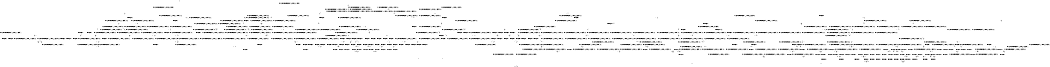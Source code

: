 digraph BCG {
size = "7, 10.5";
center = TRUE;
node [shape = circle];
0 [peripheries = 2];
0 -> 1 [label = "EX !0 !ATOMIC_EXCH_BRANCH (1, +1, TRUE, +1, 1, FALSE) !::"];
0 -> 2 [label = "EX !1 !ATOMIC_EXCH_BRANCH (1, +0, TRUE, +0, 1, TRUE) !::"];
0 -> 3 [label = "EX !2 !ATOMIC_EXCH_BRANCH (1, +1, TRUE, +0, 3, TRUE) !::"];
0 -> 4 [label = "EX !0 !ATOMIC_EXCH_BRANCH (1, +1, TRUE, +1, 1, FALSE) !::"];
2 -> 5 [label = "EX !1 !ATOMIC_EXCH_BRANCH (1, +0, TRUE, +0, 1, TRUE) !:0:1:"];
2 -> 6 [label = "EX !2 !ATOMIC_EXCH_BRANCH (1, +1, TRUE, +0, 3, TRUE) !:0:1:"];
2 -> 7 [label = "EX !0 !ATOMIC_EXCH_BRANCH (1, +1, TRUE, +1, 1, FALSE) !:0:1:"];
2 -> 8 [label = "EX !1 !ATOMIC_EXCH_BRANCH (1, +0, TRUE, +0, 1, TRUE) !:0:1:"];
3 -> 9 [label = "EX !0 !ATOMIC_EXCH_BRANCH (1, +1, TRUE, +1, 1, TRUE) !:0:1:2:"];
3 -> 10 [label = "TERMINATE !2"];
3 -> 11 [label = "EX !1 !ATOMIC_EXCH_BRANCH (1, +0, TRUE, +0, 1, FALSE) !:0:1:2:"];
3 -> 12 [label = "EX !0 !ATOMIC_EXCH_BRANCH (1, +1, TRUE, +1, 1, TRUE) !:0:1:2:"];
4 -> 13 [label = "TERMINATE !0"];
4 -> 14 [label = "TERMINATE !0"];
4 -> 15 [label = "EX !1 !ATOMIC_EXCH_BRANCH (1, +0, TRUE, +0, 1, FALSE) !:0:"];
4 -> 16 [label = "EX !2 !ATOMIC_EXCH_BRANCH (1, +1, TRUE, +0, 3, FALSE) !:0:"];
5 -> 17 [label = "EX !0 !ATOMIC_EXCH_BRANCH (1, +1, TRUE, +1, 1, FALSE) !:0:1:"];
6 -> 18 [label = "EX !1 !ATOMIC_EXCH_BRANCH (1, +0, TRUE, +0, 1, FALSE) !:0:1:2:"];
6 -> 19 [label = "TERMINATE !2"];
6 -> 20 [label = "EX !0 !ATOMIC_EXCH_BRANCH (1, +1, TRUE, +1, 1, TRUE) !:0:1:2:"];
6 -> 11 [label = "EX !1 !ATOMIC_EXCH_BRANCH (1, +0, TRUE, +0, 1, FALSE) !:0:1:2:"];
7 -> 21 [label = "EX !1 !ATOMIC_EXCH_BRANCH (1, +0, TRUE, +0, 1, FALSE) !:0:1:"];
7 -> 22 [label = "TERMINATE !0"];
7 -> 23 [label = "EX !2 !ATOMIC_EXCH_BRANCH (1, +1, TRUE, +0, 3, FALSE) !:0:1:"];
7 -> 24 [label = "EX !1 !ATOMIC_EXCH_BRANCH (1, +0, TRUE, +0, 1, FALSE) !:0:1:"];
8 -> 17 [label = "EX !0 !ATOMIC_EXCH_BRANCH (1, +1, TRUE, +1, 1, FALSE) !:0:1:"];
8 -> 6 [label = "EX !2 !ATOMIC_EXCH_BRANCH (1, +1, TRUE, +0, 3, TRUE) !:0:1:"];
8 -> 7 [label = "EX !0 !ATOMIC_EXCH_BRANCH (1, +1, TRUE, +1, 1, FALSE) !:0:1:"];
8 -> 8 [label = "EX !1 !ATOMIC_EXCH_BRANCH (1, +0, TRUE, +0, 1, TRUE) !:0:1:"];
9 -> 25 [label = "EX !1 !ATOMIC_EXCH_BRANCH (1, +0, TRUE, +0, 1, FALSE) !:0:1:2:"];
10 -> 26 [label = "EX !0 !ATOMIC_EXCH_BRANCH (1, +1, TRUE, +1, 1, TRUE) !:0:1:"];
10 -> 27 [label = "EX !1 !ATOMIC_EXCH_BRANCH (1, +0, TRUE, +0, 1, FALSE) !:0:1:"];
10 -> 28 [label = "EX !0 !ATOMIC_EXCH_BRANCH (1, +1, TRUE, +1, 1, TRUE) !:0:1:"];
11 -> 29 [label = "EX !0 !ATOMIC_EXCH_BRANCH (1, +1, TRUE, +1, 1, FALSE) !:0:1:2:"];
11 -> 30 [label = "TERMINATE !1"];
11 -> 31 [label = "TERMINATE !2"];
11 -> 32 [label = "EX !0 !ATOMIC_EXCH_BRANCH (1, +1, TRUE, +1, 1, FALSE) !:0:1:2:"];
12 -> 25 [label = "EX !1 !ATOMIC_EXCH_BRANCH (1, +0, TRUE, +0, 1, FALSE) !:0:1:2:"];
12 -> 33 [label = "TERMINATE !2"];
12 -> 34 [label = "EX !1 !ATOMIC_EXCH_BRANCH (1, +0, TRUE, +0, 1, FALSE) !:0:1:2:"];
12 -> 12 [label = "EX !0 !ATOMIC_EXCH_BRANCH (1, +1, TRUE, +1, 1, TRUE) !:0:1:2:"];
13 -> 1 [label = "EX !2 !ATOMIC_EXCH_BRANCH (1, +1, TRUE, +0, 3, FALSE) !::"];
14 -> 1 [label = "EX !2 !ATOMIC_EXCH_BRANCH (1, +1, TRUE, +0, 3, FALSE) !::"];
14 -> 35 [label = "EX !1 !ATOMIC_EXCH_BRANCH (1, +0, TRUE, +0, 1, FALSE) !::"];
14 -> 36 [label = "EX !2 !ATOMIC_EXCH_BRANCH (1, +1, TRUE, +0, 3, FALSE) !::"];
15 -> 37 [label = "TERMINATE !0"];
15 -> 38 [label = "TERMINATE !1"];
15 -> 39 [label = "TERMINATE !0"];
15 -> 40 [label = "EX !2 !ATOMIC_EXCH_BRANCH (1, +1, TRUE, +0, 3, TRUE) !:0:1:"];
16 -> 41 [label = "EX !2 !ATOMIC_EXCH_BRANCH (1, +0, TRUE, +1, 1, TRUE) !:0:1:2:"];
16 -> 42 [label = "TERMINATE !0"];
16 -> 43 [label = "EX !1 !ATOMIC_EXCH_BRANCH (1, +0, TRUE, +0, 1, FALSE) !:0:1:2:"];
16 -> 44 [label = "EX !2 !ATOMIC_EXCH_BRANCH (1, +0, TRUE, +1, 1, TRUE) !:0:1:2:"];
17 -> 21 [label = "EX !1 !ATOMIC_EXCH_BRANCH (1, +0, TRUE, +0, 1, FALSE) !:0:1:"];
18 -> 29 [label = "EX !0 !ATOMIC_EXCH_BRANCH (1, +1, TRUE, +1, 1, FALSE) !:0:1:2:"];
19 -> 45 [label = "EX !1 !ATOMIC_EXCH_BRANCH (1, +0, TRUE, +0, 1, FALSE) !:0:1:"];
19 -> 46 [label = "EX !0 !ATOMIC_EXCH_BRANCH (1, +1, TRUE, +1, 1, TRUE) !:0:1:"];
19 -> 27 [label = "EX !1 !ATOMIC_EXCH_BRANCH (1, +0, TRUE, +0, 1, FALSE) !:0:1:"];
20 -> 25 [label = "EX !1 !ATOMIC_EXCH_BRANCH (1, +0, TRUE, +0, 1, FALSE) !:0:1:2:"];
20 -> 47 [label = "TERMINATE !2"];
20 -> 34 [label = "EX !1 !ATOMIC_EXCH_BRANCH (1, +0, TRUE, +0, 1, FALSE) !:0:1:2:"];
20 -> 20 [label = "EX !0 !ATOMIC_EXCH_BRANCH (1, +1, TRUE, +1, 1, TRUE) !:0:1:2:"];
21 -> 37 [label = "TERMINATE !0"];
22 -> 48 [label = "EX !1 !ATOMIC_EXCH_BRANCH (1, +0, TRUE, +0, 1, FALSE) !:1:"];
22 -> 49 [label = "EX !2 !ATOMIC_EXCH_BRANCH (1, +1, TRUE, +0, 3, FALSE) !:1:"];
22 -> 50 [label = "EX !1 !ATOMIC_EXCH_BRANCH (1, +0, TRUE, +0, 1, FALSE) !:1:"];
23 -> 51 [label = "EX !1 !ATOMIC_EXCH_BRANCH (1, +0, TRUE, +0, 1, FALSE) !:0:1:2:"];
23 -> 52 [label = "TERMINATE !0"];
23 -> 53 [label = "EX !2 !ATOMIC_EXCH_BRANCH (1, +0, TRUE, +1, 1, TRUE) !:0:1:2:"];
23 -> 43 [label = "EX !1 !ATOMIC_EXCH_BRANCH (1, +0, TRUE, +0, 1, FALSE) !:0:1:2:"];
24 -> 37 [label = "TERMINATE !0"];
24 -> 38 [label = "TERMINATE !1"];
24 -> 39 [label = "TERMINATE !0"];
24 -> 40 [label = "EX !2 !ATOMIC_EXCH_BRANCH (1, +1, TRUE, +0, 3, TRUE) !:0:1:"];
25 -> 29 [label = "EX !0 !ATOMIC_EXCH_BRANCH (1, +1, TRUE, +1, 1, FALSE) !:0:1:2:"];
26 -> 54 [label = "EX !1 !ATOMIC_EXCH_BRANCH (1, +0, TRUE, +0, 1, FALSE) !:0:1:"];
27 -> 55 [label = "EX !0 !ATOMIC_EXCH_BRANCH (1, +1, TRUE, +1, 1, FALSE) !:0:1:"];
27 -> 56 [label = "TERMINATE !1"];
27 -> 57 [label = "EX !0 !ATOMIC_EXCH_BRANCH (1, +1, TRUE, +1, 1, FALSE) !:0:1:"];
28 -> 54 [label = "EX !1 !ATOMIC_EXCH_BRANCH (1, +0, TRUE, +0, 1, FALSE) !:0:1:"];
28 -> 58 [label = "EX !1 !ATOMIC_EXCH_BRANCH (1, +0, TRUE, +0, 1, FALSE) !:0:1:"];
28 -> 28 [label = "EX !0 !ATOMIC_EXCH_BRANCH (1, +1, TRUE, +1, 1, TRUE) !:0:1:"];
29 -> 59 [label = "TERMINATE !0"];
30 -> 60 [label = "EX !0 !ATOMIC_EXCH_BRANCH (1, +1, TRUE, +1, 1, FALSE) !:0:2:"];
30 -> 56 [label = "TERMINATE !2"];
30 -> 61 [label = "EX !0 !ATOMIC_EXCH_BRANCH (1, +1, TRUE, +1, 1, FALSE) !:0:2:"];
31 -> 55 [label = "EX !0 !ATOMIC_EXCH_BRANCH (1, +1, TRUE, +1, 1, FALSE) !:0:1:"];
31 -> 56 [label = "TERMINATE !1"];
31 -> 57 [label = "EX !0 !ATOMIC_EXCH_BRANCH (1, +1, TRUE, +1, 1, FALSE) !:0:1:"];
32 -> 59 [label = "TERMINATE !0"];
32 -> 62 [label = "TERMINATE !1"];
32 -> 63 [label = "TERMINATE !2"];
32 -> 64 [label = "TERMINATE !0"];
33 -> 26 [label = "EX !0 !ATOMIC_EXCH_BRANCH (1, +1, TRUE, +1, 1, TRUE) !:0:1:"];
33 -> 58 [label = "EX !1 !ATOMIC_EXCH_BRANCH (1, +0, TRUE, +0, 1, FALSE) !:0:1:"];
33 -> 28 [label = "EX !0 !ATOMIC_EXCH_BRANCH (1, +1, TRUE, +1, 1, TRUE) !:0:1:"];
34 -> 29 [label = "EX !0 !ATOMIC_EXCH_BRANCH (1, +1, TRUE, +1, 1, FALSE) !:0:1:2:"];
34 -> 65 [label = "TERMINATE !1"];
34 -> 66 [label = "TERMINATE !2"];
34 -> 32 [label = "EX !0 !ATOMIC_EXCH_BRANCH (1, +1, TRUE, +1, 1, FALSE) !:0:1:2:"];
35 -> 67 [label = "TERMINATE !1"];
35 -> 68 [label = "TERMINATE !1"];
35 -> 69 [label = "EX !2 !ATOMIC_EXCH_BRANCH (1, +1, TRUE, +0, 3, TRUE) !:1:"];
36 -> 70 [label = "EX !2 !ATOMIC_EXCH_BRANCH (1, +0, TRUE, +1, 1, TRUE) !:1:2:"];
36 -> 71 [label = "EX !1 !ATOMIC_EXCH_BRANCH (1, +0, TRUE, +0, 1, FALSE) !:1:2:"];
36 -> 72 [label = "EX !2 !ATOMIC_EXCH_BRANCH (1, +0, TRUE, +1, 1, TRUE) !:1:2:"];
37 -> 67 [label = "TERMINATE !1"];
38 -> 67 [label = "TERMINATE !0"];
38 -> 68 [label = "TERMINATE !0"];
38 -> 73 [label = "EX !2 !ATOMIC_EXCH_BRANCH (1, +1, TRUE, +0, 3, TRUE) !:0:"];
39 -> 67 [label = "TERMINATE !1"];
39 -> 68 [label = "TERMINATE !1"];
39 -> 69 [label = "EX !2 !ATOMIC_EXCH_BRANCH (1, +1, TRUE, +0, 3, TRUE) !:1:"];
40 -> 59 [label = "TERMINATE !0"];
40 -> 62 [label = "TERMINATE !1"];
40 -> 63 [label = "TERMINATE !2"];
40 -> 64 [label = "TERMINATE !0"];
41 -> 74 [label = "EX !2 !ATOMIC_EXCH_BRANCH (1, +1, TRUE, +0, 3, TRUE) !:0:1:2:"];
42 -> 70 [label = "EX !2 !ATOMIC_EXCH_BRANCH (1, +0, TRUE, +1, 1, TRUE) !:1:2:"];
42 -> 71 [label = "EX !1 !ATOMIC_EXCH_BRANCH (1, +0, TRUE, +0, 1, FALSE) !:1:2:"];
42 -> 72 [label = "EX !2 !ATOMIC_EXCH_BRANCH (1, +0, TRUE, +1, 1, TRUE) !:1:2:"];
43 -> 75 [label = "EX !2 !ATOMIC_EXCH_BRANCH (1, +0, TRUE, +1, 1, FALSE) !:0:1:2:"];
43 -> 76 [label = "TERMINATE !1"];
43 -> 77 [label = "TERMINATE !0"];
43 -> 78 [label = "EX !2 !ATOMIC_EXCH_BRANCH (1, +0, TRUE, +1, 1, FALSE) !:0:1:2:"];
44 -> 74 [label = "EX !2 !ATOMIC_EXCH_BRANCH (1, +1, TRUE, +0, 3, TRUE) !:0:1:2:"];
44 -> 79 [label = "TERMINATE !0"];
44 -> 80 [label = "EX !1 !ATOMIC_EXCH_BRANCH (1, +0, TRUE, +0, 1, TRUE) !:0:1:2:"];
44 -> 81 [label = "EX !2 !ATOMIC_EXCH_BRANCH (1, +1, TRUE, +0, 3, TRUE) !:0:1:2:"];
45 -> 55 [label = "EX !0 !ATOMIC_EXCH_BRANCH (1, +1, TRUE, +1, 1, FALSE) !:0:1:"];
46 -> 54 [label = "EX !1 !ATOMIC_EXCH_BRANCH (1, +0, TRUE, +0, 1, FALSE) !:0:1:"];
46 -> 58 [label = "EX !1 !ATOMIC_EXCH_BRANCH (1, +0, TRUE, +0, 1, FALSE) !:0:1:"];
46 -> 46 [label = "EX !0 !ATOMIC_EXCH_BRANCH (1, +1, TRUE, +1, 1, TRUE) !:0:1:"];
47 -> 82 [label = "EX !0 !ATOMIC_EXCH_BRANCH (1, +1, TRUE, +1, 1, TRUE) !:0:1:"];
47 -> 58 [label = "EX !1 !ATOMIC_EXCH_BRANCH (1, +0, TRUE, +0, 1, FALSE) !:0:1:"];
47 -> 46 [label = "EX !0 !ATOMIC_EXCH_BRANCH (1, +1, TRUE, +1, 1, TRUE) !:0:1:"];
48 -> 67 [label = "TERMINATE !1"];
49 -> 83 [label = "EX !1 !ATOMIC_EXCH_BRANCH (1, +0, TRUE, +0, 1, FALSE) !:1:2:"];
49 -> 84 [label = "EX !2 !ATOMIC_EXCH_BRANCH (1, +0, TRUE, +1, 1, TRUE) !:1:2:"];
49 -> 71 [label = "EX !1 !ATOMIC_EXCH_BRANCH (1, +0, TRUE, +0, 1, FALSE) !:1:2:"];
50 -> 67 [label = "TERMINATE !1"];
50 -> 68 [label = "TERMINATE !1"];
50 -> 69 [label = "EX !2 !ATOMIC_EXCH_BRANCH (1, +1, TRUE, +0, 3, TRUE) !:1:"];
51 -> 75 [label = "EX !2 !ATOMIC_EXCH_BRANCH (1, +0, TRUE, +1, 1, FALSE) !:0:1:2:"];
52 -> 83 [label = "EX !1 !ATOMIC_EXCH_BRANCH (1, +0, TRUE, +0, 1, FALSE) !:1:2:"];
52 -> 84 [label = "EX !2 !ATOMIC_EXCH_BRANCH (1, +0, TRUE, +1, 1, TRUE) !:1:2:"];
52 -> 71 [label = "EX !1 !ATOMIC_EXCH_BRANCH (1, +0, TRUE, +0, 1, FALSE) !:1:2:"];
53 -> 85 [label = "EX !1 !ATOMIC_EXCH_BRANCH (1, +0, TRUE, +0, 1, TRUE) !:0:1:2:"];
53 -> 86 [label = "TERMINATE !0"];
53 -> 87 [label = "EX !2 !ATOMIC_EXCH_BRANCH (1, +1, TRUE, +0, 3, TRUE) !:0:1:2:"];
53 -> 80 [label = "EX !1 !ATOMIC_EXCH_BRANCH (1, +0, TRUE, +0, 1, TRUE) !:0:1:2:"];
54 -> 55 [label = "EX !0 !ATOMIC_EXCH_BRANCH (1, +1, TRUE, +1, 1, FALSE) !:0:1:"];
55 -> 88 [label = "TERMINATE !0"];
56 -> 89 [label = "EX !0 !ATOMIC_EXCH_BRANCH (1, +1, TRUE, +1, 1, FALSE) !:0:"];
56 -> 90 [label = "EX !0 !ATOMIC_EXCH_BRANCH (1, +1, TRUE, +1, 1, FALSE) !:0:"];
57 -> 88 [label = "TERMINATE !0"];
57 -> 91 [label = "TERMINATE !1"];
57 -> 92 [label = "TERMINATE !0"];
58 -> 55 [label = "EX !0 !ATOMIC_EXCH_BRANCH (1, +1, TRUE, +1, 1, FALSE) !:0:1:"];
58 -> 93 [label = "TERMINATE !1"];
58 -> 57 [label = "EX !0 !ATOMIC_EXCH_BRANCH (1, +1, TRUE, +1, 1, FALSE) !:0:1:"];
59 -> 88 [label = "TERMINATE !2"];
60 -> 94 [label = "TERMINATE !0"];
61 -> 94 [label = "TERMINATE !0"];
61 -> 91 [label = "TERMINATE !2"];
61 -> 95 [label = "TERMINATE !0"];
62 -> 94 [label = "TERMINATE !0"];
62 -> 91 [label = "TERMINATE !2"];
62 -> 95 [label = "TERMINATE !0"];
63 -> 88 [label = "TERMINATE !0"];
63 -> 91 [label = "TERMINATE !1"];
63 -> 92 [label = "TERMINATE !0"];
64 -> 88 [label = "TERMINATE !2"];
64 -> 95 [label = "TERMINATE !1"];
64 -> 92 [label = "TERMINATE !2"];
65 -> 60 [label = "EX !0 !ATOMIC_EXCH_BRANCH (1, +1, TRUE, +1, 1, FALSE) !:0:2:"];
65 -> 93 [label = "TERMINATE !2"];
65 -> 61 [label = "EX !0 !ATOMIC_EXCH_BRANCH (1, +1, TRUE, +1, 1, FALSE) !:0:2:"];
66 -> 55 [label = "EX !0 !ATOMIC_EXCH_BRANCH (1, +1, TRUE, +1, 1, FALSE) !:0:1:"];
66 -> 93 [label = "TERMINATE !1"];
66 -> 57 [label = "EX !0 !ATOMIC_EXCH_BRANCH (1, +1, TRUE, +1, 1, FALSE) !:0:1:"];
67 -> 1 [label = "EX !2 !ATOMIC_EXCH_BRANCH (1, +1, TRUE, +0, 3, TRUE) !::"];
68 -> 1 [label = "EX !2 !ATOMIC_EXCH_BRANCH (1, +1, TRUE, +0, 3, TRUE) !::"];
68 -> 96 [label = "EX !2 !ATOMIC_EXCH_BRANCH (1, +1, TRUE, +0, 3, TRUE) !::"];
69 -> 88 [label = "TERMINATE !2"];
69 -> 95 [label = "TERMINATE !1"];
69 -> 92 [label = "TERMINATE !2"];
70 -> 97 [label = "EX !2 !ATOMIC_EXCH_BRANCH (1, +1, TRUE, +0, 3, TRUE) !:1:2:"];
71 -> 98 [label = "EX !2 !ATOMIC_EXCH_BRANCH (1, +0, TRUE, +1, 1, FALSE) !:1:2:"];
71 -> 99 [label = "TERMINATE !1"];
71 -> 100 [label = "EX !2 !ATOMIC_EXCH_BRANCH (1, +0, TRUE, +1, 1, FALSE) !:1:2:"];
72 -> 97 [label = "EX !2 !ATOMIC_EXCH_BRANCH (1, +1, TRUE, +0, 3, TRUE) !:1:2:"];
72 -> 101 [label = "EX !1 !ATOMIC_EXCH_BRANCH (1, +0, TRUE, +0, 1, TRUE) !:1:2:"];
72 -> 102 [label = "EX !2 !ATOMIC_EXCH_BRANCH (1, +1, TRUE, +0, 3, TRUE) !:1:2:"];
73 -> 94 [label = "TERMINATE !0"];
73 -> 91 [label = "TERMINATE !2"];
73 -> 95 [label = "TERMINATE !0"];
74 -> 103 [label = "EX !1 !ATOMIC_EXCH_BRANCH (1, +0, TRUE, +0, 1, FALSE) !:0:1:2:"];
75 -> 104 [label = "TERMINATE !0"];
76 -> 105 [label = "EX !2 !ATOMIC_EXCH_BRANCH (1, +0, TRUE, +1, 1, FALSE) !:0:2:"];
76 -> 99 [label = "TERMINATE !0"];
76 -> 106 [label = "EX !2 !ATOMIC_EXCH_BRANCH (1, +0, TRUE, +1, 1, FALSE) !:0:2:"];
77 -> 98 [label = "EX !2 !ATOMIC_EXCH_BRANCH (1, +0, TRUE, +1, 1, FALSE) !:1:2:"];
77 -> 99 [label = "TERMINATE !1"];
77 -> 100 [label = "EX !2 !ATOMIC_EXCH_BRANCH (1, +0, TRUE, +1, 1, FALSE) !:1:2:"];
78 -> 104 [label = "TERMINATE !0"];
78 -> 107 [label = "TERMINATE !1"];
78 -> 108 [label = "TERMINATE !2"];
78 -> 109 [label = "TERMINATE !0"];
79 -> 97 [label = "EX !2 !ATOMIC_EXCH_BRANCH (1, +1, TRUE, +0, 3, TRUE) !:1:2:"];
79 -> 101 [label = "EX !1 !ATOMIC_EXCH_BRANCH (1, +0, TRUE, +0, 1, TRUE) !:1:2:"];
79 -> 102 [label = "EX !2 !ATOMIC_EXCH_BRANCH (1, +1, TRUE, +0, 3, TRUE) !:1:2:"];
80 -> 110 [label = "EX !2 !ATOMIC_EXCH_BRANCH (1, +1, TRUE, +0, 3, TRUE) !:0:1:2:"];
80 -> 86 [label = "TERMINATE !0"];
80 -> 87 [label = "EX !2 !ATOMIC_EXCH_BRANCH (1, +1, TRUE, +0, 3, TRUE) !:0:1:2:"];
80 -> 80 [label = "EX !1 !ATOMIC_EXCH_BRANCH (1, +0, TRUE, +0, 1, TRUE) !:0:1:2:"];
81 -> 103 [label = "EX !1 !ATOMIC_EXCH_BRANCH (1, +0, TRUE, +0, 1, FALSE) !:0:1:2:"];
81 -> 111 [label = "TERMINATE !2"];
81 -> 112 [label = "TERMINATE !0"];
81 -> 113 [label = "EX !1 !ATOMIC_EXCH_BRANCH (1, +0, TRUE, +0, 1, FALSE) !:0:1:2:"];
82 -> 54 [label = "EX !1 !ATOMIC_EXCH_BRANCH (1, +0, TRUE, +0, 1, FALSE) !:0:1:"];
83 -> 98 [label = "EX !2 !ATOMIC_EXCH_BRANCH (1, +0, TRUE, +1, 1, FALSE) !:1:2:"];
84 -> 114 [label = "EX !1 !ATOMIC_EXCH_BRANCH (1, +0, TRUE, +0, 1, TRUE) !:1:2:"];
84 -> 115 [label = "EX !2 !ATOMIC_EXCH_BRANCH (1, +1, TRUE, +0, 3, TRUE) !:1:2:"];
84 -> 101 [label = "EX !1 !ATOMIC_EXCH_BRANCH (1, +0, TRUE, +0, 1, TRUE) !:1:2:"];
85 -> 110 [label = "EX !2 !ATOMIC_EXCH_BRANCH (1, +1, TRUE, +0, 3, TRUE) !:0:1:2:"];
86 -> 114 [label = "EX !1 !ATOMIC_EXCH_BRANCH (1, +0, TRUE, +0, 1, TRUE) !:1:2:"];
86 -> 115 [label = "EX !2 !ATOMIC_EXCH_BRANCH (1, +1, TRUE, +0, 3, TRUE) !:1:2:"];
86 -> 101 [label = "EX !1 !ATOMIC_EXCH_BRANCH (1, +0, TRUE, +0, 1, TRUE) !:1:2:"];
87 -> 103 [label = "EX !1 !ATOMIC_EXCH_BRANCH (1, +0, TRUE, +0, 1, FALSE) !:0:1:2:"];
87 -> 116 [label = "TERMINATE !2"];
87 -> 117 [label = "TERMINATE !0"];
87 -> 113 [label = "EX !1 !ATOMIC_EXCH_BRANCH (1, +0, TRUE, +0, 1, FALSE) !:0:1:2:"];
88 -> 118 [label = "TERMINATE !1"];
89 -> 118 [label = "TERMINATE !0"];
90 -> 118 [label = "TERMINATE !0"];
90 -> 119 [label = "TERMINATE !0"];
91 -> 118 [label = "TERMINATE !0"];
91 -> 119 [label = "TERMINATE !0"];
92 -> 118 [label = "TERMINATE !1"];
92 -> 119 [label = "TERMINATE !1"];
93 -> 89 [label = "EX !0 !ATOMIC_EXCH_BRANCH (1, +1, TRUE, +1, 1, FALSE) !:0:"];
93 -> 90 [label = "EX !0 !ATOMIC_EXCH_BRANCH (1, +1, TRUE, +1, 1, FALSE) !:0:"];
94 -> 118 [label = "TERMINATE !2"];
95 -> 118 [label = "TERMINATE !2"];
95 -> 119 [label = "TERMINATE !2"];
96 -> 118 [label = "TERMINATE !2"];
96 -> 119 [label = "TERMINATE !2"];
97 -> 120 [label = "EX !1 !ATOMIC_EXCH_BRANCH (1, +0, TRUE, +0, 1, FALSE) !:1:2:"];
98 -> 121 [label = "TERMINATE !2"];
99 -> 122 [label = "EX !2 !ATOMIC_EXCH_BRANCH (1, +0, TRUE, +1, 1, FALSE) !:2:"];
99 -> 123 [label = "EX !2 !ATOMIC_EXCH_BRANCH (1, +0, TRUE, +1, 1, FALSE) !:2:"];
100 -> 121 [label = "TERMINATE !2"];
100 -> 124 [label = "TERMINATE !1"];
100 -> 125 [label = "TERMINATE !2"];
101 -> 126 [label = "EX !2 !ATOMIC_EXCH_BRANCH (1, +1, TRUE, +0, 3, TRUE) !:1:2:"];
101 -> 115 [label = "EX !2 !ATOMIC_EXCH_BRANCH (1, +1, TRUE, +0, 3, TRUE) !:1:2:"];
101 -> 101 [label = "EX !1 !ATOMIC_EXCH_BRANCH (1, +0, TRUE, +0, 1, TRUE) !:1:2:"];
102 -> 120 [label = "EX !1 !ATOMIC_EXCH_BRANCH (1, +0, TRUE, +0, 1, FALSE) !:1:2:"];
102 -> 127 [label = "TERMINATE !2"];
102 -> 128 [label = "EX !1 !ATOMIC_EXCH_BRANCH (1, +0, TRUE, +0, 1, FALSE) !:1:2:"];
103 -> 104 [label = "TERMINATE !0"];
104 -> 121 [label = "TERMINATE !2"];
105 -> 129 [label = "TERMINATE !0"];
106 -> 129 [label = "TERMINATE !0"];
106 -> 130 [label = "TERMINATE !2"];
106 -> 124 [label = "TERMINATE !0"];
107 -> 129 [label = "TERMINATE !0"];
107 -> 130 [label = "TERMINATE !2"];
107 -> 124 [label = "TERMINATE !0"];
108 -> 121 [label = "TERMINATE !0"];
108 -> 130 [label = "TERMINATE !1"];
108 -> 125 [label = "TERMINATE !0"];
109 -> 121 [label = "TERMINATE !2"];
109 -> 124 [label = "TERMINATE !1"];
109 -> 125 [label = "TERMINATE !2"];
110 -> 103 [label = "EX !1 !ATOMIC_EXCH_BRANCH (1, +0, TRUE, +0, 1, FALSE) !:0:1:2:"];
111 -> 131 [label = "EX !1 !ATOMIC_EXCH_BRANCH (1, +0, TRUE, +0, 1, FALSE) !:0:1:"];
111 -> 127 [label = "TERMINATE !0"];
111 -> 132 [label = "EX !1 !ATOMIC_EXCH_BRANCH (1, +0, TRUE, +0, 1, FALSE) !:0:1:"];
112 -> 120 [label = "EX !1 !ATOMIC_EXCH_BRANCH (1, +0, TRUE, +0, 1, FALSE) !:1:2:"];
112 -> 127 [label = "TERMINATE !2"];
112 -> 128 [label = "EX !1 !ATOMIC_EXCH_BRANCH (1, +0, TRUE, +0, 1, FALSE) !:1:2:"];
113 -> 104 [label = "TERMINATE !0"];
113 -> 107 [label = "TERMINATE !1"];
113 -> 108 [label = "TERMINATE !2"];
113 -> 109 [label = "TERMINATE !0"];
114 -> 126 [label = "EX !2 !ATOMIC_EXCH_BRANCH (1, +1, TRUE, +0, 3, TRUE) !:1:2:"];
115 -> 120 [label = "EX !1 !ATOMIC_EXCH_BRANCH (1, +0, TRUE, +0, 1, FALSE) !:1:2:"];
115 -> 133 [label = "TERMINATE !2"];
115 -> 128 [label = "EX !1 !ATOMIC_EXCH_BRANCH (1, +0, TRUE, +0, 1, FALSE) !:1:2:"];
116 -> 131 [label = "EX !1 !ATOMIC_EXCH_BRANCH (1, +0, TRUE, +0, 1, FALSE) !:0:1:"];
116 -> 133 [label = "TERMINATE !0"];
116 -> 132 [label = "EX !1 !ATOMIC_EXCH_BRANCH (1, +0, TRUE, +0, 1, FALSE) !:0:1:"];
117 -> 120 [label = "EX !1 !ATOMIC_EXCH_BRANCH (1, +0, TRUE, +0, 1, FALSE) !:1:2:"];
117 -> 133 [label = "TERMINATE !2"];
117 -> 128 [label = "EX !1 !ATOMIC_EXCH_BRANCH (1, +0, TRUE, +0, 1, FALSE) !:1:2:"];
118 -> 1 [label = "exit"];
119 -> 1 [label = "exit"];
120 -> 121 [label = "TERMINATE !2"];
121 -> 134 [label = "TERMINATE !1"];
122 -> 134 [label = "TERMINATE !2"];
123 -> 134 [label = "TERMINATE !2"];
123 -> 135 [label = "TERMINATE !2"];
124 -> 134 [label = "TERMINATE !2"];
124 -> 135 [label = "TERMINATE !2"];
125 -> 134 [label = "TERMINATE !1"];
125 -> 135 [label = "TERMINATE !1"];
126 -> 120 [label = "EX !1 !ATOMIC_EXCH_BRANCH (1, +0, TRUE, +0, 1, FALSE) !:1:2:"];
127 -> 136 [label = "EX !1 !ATOMIC_EXCH_BRANCH (1, +0, TRUE, +0, 1, FALSE) !:1:"];
127 -> 137 [label = "EX !1 !ATOMIC_EXCH_BRANCH (1, +0, TRUE, +0, 1, FALSE) !:1:"];
128 -> 121 [label = "TERMINATE !2"];
128 -> 124 [label = "TERMINATE !1"];
128 -> 125 [label = "TERMINATE !2"];
129 -> 134 [label = "TERMINATE !2"];
130 -> 134 [label = "TERMINATE !0"];
130 -> 135 [label = "TERMINATE !0"];
131 -> 121 [label = "TERMINATE !0"];
132 -> 121 [label = "TERMINATE !0"];
132 -> 130 [label = "TERMINATE !1"];
132 -> 125 [label = "TERMINATE !0"];
133 -> 136 [label = "EX !1 !ATOMIC_EXCH_BRANCH (1, +0, TRUE, +0, 1, FALSE) !:1:"];
133 -> 137 [label = "EX !1 !ATOMIC_EXCH_BRANCH (1, +0, TRUE, +0, 1, FALSE) !:1:"];
134 -> 1 [label = "exit"];
135 -> 1 [label = "exit"];
136 -> 134 [label = "TERMINATE !1"];
137 -> 134 [label = "TERMINATE !1"];
137 -> 135 [label = "TERMINATE !1"];
}
